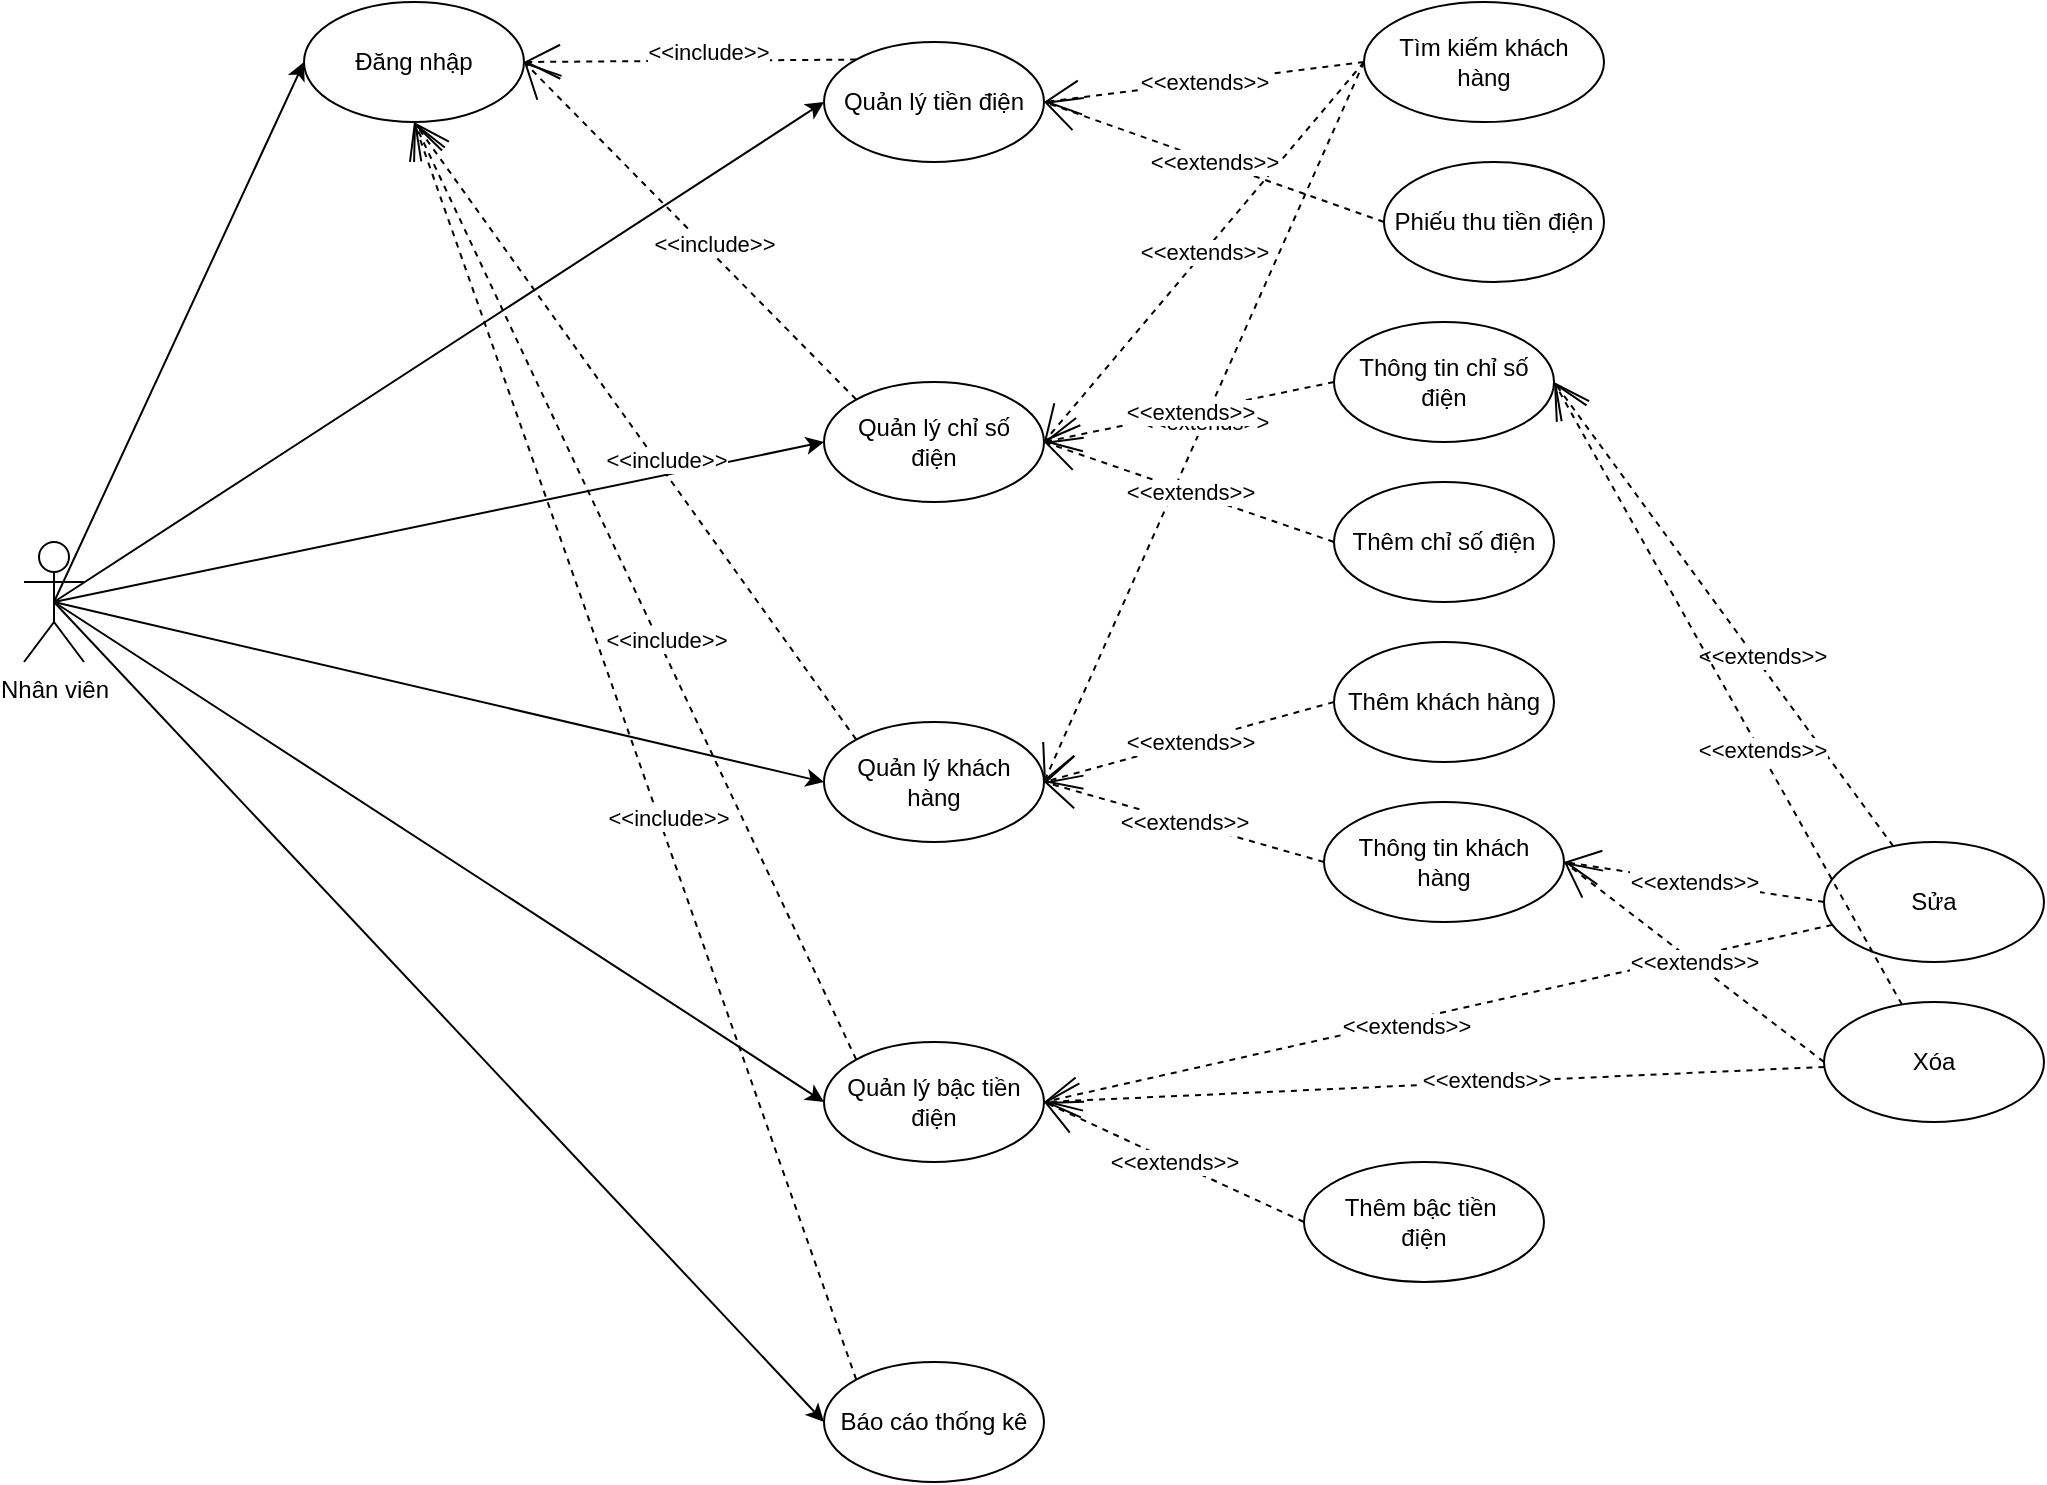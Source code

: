 <mxfile version="13.2.4" type="device"><diagram id="pIy16TiTUUixNTnTnUWT" name="Trang-1"><mxGraphModel dx="2272" dy="822" grid="1" gridSize="10" guides="1" tooltips="1" connect="1" arrows="1" fold="1" page="1" pageScale="1" pageWidth="850" pageHeight="1100" math="0" shadow="0"><root><mxCell id="0"/><mxCell id="1" parent="0"/><mxCell id="5MiiflIY_gDJXZviEeZv-1" value="Nhân viên&lt;br&gt;" style="shape=umlActor;verticalLabelPosition=bottom;labelBackgroundColor=#ffffff;verticalAlign=top;html=1;outlineConnect=0;" vertex="1" parent="1"><mxGeometry x="-100" y="290" width="30" height="60" as="geometry"/></mxCell><mxCell id="5MiiflIY_gDJXZviEeZv-2" value="Đăng nhập" style="ellipse;whiteSpace=wrap;html=1;" vertex="1" parent="1"><mxGeometry x="40" y="20" width="110" height="60" as="geometry"/></mxCell><mxCell id="5MiiflIY_gDJXZviEeZv-5" value="" style="endArrow=classic;html=1;exitX=0.5;exitY=0.5;exitDx=0;exitDy=0;exitPerimeter=0;entryX=0;entryY=0.5;entryDx=0;entryDy=0;" edge="1" parent="1" source="5MiiflIY_gDJXZviEeZv-1" target="5MiiflIY_gDJXZviEeZv-2"><mxGeometry width="50" height="50" relative="1" as="geometry"><mxPoint x="400" y="240" as="sourcePoint"/><mxPoint x="450" y="190" as="targetPoint"/></mxGeometry></mxCell><mxCell id="5MiiflIY_gDJXZviEeZv-7" value="Quản lý tiền điện" style="ellipse;whiteSpace=wrap;html=1;" vertex="1" parent="1"><mxGeometry x="300" y="40" width="110" height="60" as="geometry"/></mxCell><mxCell id="5MiiflIY_gDJXZviEeZv-8" value="Quản lý chỉ số &lt;br&gt;điện" style="ellipse;whiteSpace=wrap;html=1;" vertex="1" parent="1"><mxGeometry x="300" y="210" width="110" height="60" as="geometry"/></mxCell><mxCell id="5MiiflIY_gDJXZviEeZv-9" value="Quản lý khách &lt;br&gt;hàng" style="ellipse;whiteSpace=wrap;html=1;" vertex="1" parent="1"><mxGeometry x="300" y="380" width="110" height="60" as="geometry"/></mxCell><mxCell id="5MiiflIY_gDJXZviEeZv-10" value="Quản lý bậc tiền điện" style="ellipse;whiteSpace=wrap;html=1;" vertex="1" parent="1"><mxGeometry x="300" y="540" width="110" height="60" as="geometry"/></mxCell><mxCell id="5MiiflIY_gDJXZviEeZv-11" value="" style="endArrow=classic;html=1;exitX=0.5;exitY=0.5;exitDx=0;exitDy=0;exitPerimeter=0;entryX=0;entryY=0.5;entryDx=0;entryDy=0;" edge="1" parent="1" source="5MiiflIY_gDJXZviEeZv-1" target="5MiiflIY_gDJXZviEeZv-7"><mxGeometry width="50" height="50" relative="1" as="geometry"><mxPoint x="400" y="240" as="sourcePoint"/><mxPoint x="450" y="190" as="targetPoint"/></mxGeometry></mxCell><mxCell id="5MiiflIY_gDJXZviEeZv-12" value="" style="endArrow=classic;html=1;exitX=0.5;exitY=0.5;exitDx=0;exitDy=0;exitPerimeter=0;entryX=0;entryY=0.5;entryDx=0;entryDy=0;" edge="1" parent="1" source="5MiiflIY_gDJXZviEeZv-1" target="5MiiflIY_gDJXZviEeZv-8"><mxGeometry width="50" height="50" relative="1" as="geometry"><mxPoint x="95" y="360" as="sourcePoint"/><mxPoint x="310" y="240" as="targetPoint"/></mxGeometry></mxCell><mxCell id="5MiiflIY_gDJXZviEeZv-14" value="" style="endArrow=classic;html=1;exitX=0.5;exitY=0.5;exitDx=0;exitDy=0;exitPerimeter=0;entryX=0;entryY=0.5;entryDx=0;entryDy=0;" edge="1" parent="1" source="5MiiflIY_gDJXZviEeZv-1" target="5MiiflIY_gDJXZviEeZv-9"><mxGeometry width="50" height="50" relative="1" as="geometry"><mxPoint x="105" y="370" as="sourcePoint"/><mxPoint x="320" y="250" as="targetPoint"/></mxGeometry></mxCell><mxCell id="5MiiflIY_gDJXZviEeZv-15" value="" style="endArrow=classic;html=1;exitX=0.5;exitY=0.5;exitDx=0;exitDy=0;exitPerimeter=0;entryX=0;entryY=0.5;entryDx=0;entryDy=0;" edge="1" parent="1" source="5MiiflIY_gDJXZviEeZv-1" target="5MiiflIY_gDJXZviEeZv-10"><mxGeometry width="50" height="50" relative="1" as="geometry"><mxPoint x="115" y="380" as="sourcePoint"/><mxPoint x="330" y="260" as="targetPoint"/></mxGeometry></mxCell><mxCell id="5MiiflIY_gDJXZviEeZv-17" value="Báo cáo thống kê" style="ellipse;whiteSpace=wrap;html=1;" vertex="1" parent="1"><mxGeometry x="300" y="700" width="110" height="60" as="geometry"/></mxCell><mxCell id="5MiiflIY_gDJXZviEeZv-18" value="" style="endArrow=classic;html=1;exitX=0.5;exitY=0.5;exitDx=0;exitDy=0;exitPerimeter=0;entryX=0;entryY=0.5;entryDx=0;entryDy=0;" edge="1" parent="1" source="5MiiflIY_gDJXZviEeZv-1" target="5MiiflIY_gDJXZviEeZv-17"><mxGeometry width="50" height="50" relative="1" as="geometry"><mxPoint x="400" y="440" as="sourcePoint"/><mxPoint x="450" y="390" as="targetPoint"/></mxGeometry></mxCell><mxCell id="5MiiflIY_gDJXZviEeZv-19" value="Tìm kiếm khách &lt;br&gt;hàng" style="ellipse;whiteSpace=wrap;html=1;" vertex="1" parent="1"><mxGeometry x="570" y="20" width="120" height="60" as="geometry"/></mxCell><mxCell id="5MiiflIY_gDJXZviEeZv-21" value="&amp;lt;&amp;lt;extends&amp;gt;&amp;gt;" style="endArrow=open;endSize=16;endFill=0;html=1;exitX=0;exitY=0.5;exitDx=0;exitDy=0;entryX=1;entryY=0.5;entryDx=0;entryDy=0;dashed=1;" edge="1" parent="1" source="5MiiflIY_gDJXZviEeZv-19" target="5MiiflIY_gDJXZviEeZv-7"><mxGeometry width="160" relative="1" as="geometry"><mxPoint x="510" y="420" as="sourcePoint"/><mxPoint x="670" y="420" as="targetPoint"/></mxGeometry></mxCell><mxCell id="5MiiflIY_gDJXZviEeZv-22" value="&amp;lt;&amp;lt;extends&amp;gt;&amp;gt;" style="endArrow=open;endSize=16;endFill=0;html=1;exitX=0;exitY=0.5;exitDx=0;exitDy=0;entryX=1;entryY=0.5;entryDx=0;entryDy=0;dashed=1;" edge="1" parent="1" source="5MiiflIY_gDJXZviEeZv-19" target="5MiiflIY_gDJXZviEeZv-8"><mxGeometry width="160" relative="1" as="geometry"><mxPoint x="560" y="200" as="sourcePoint"/><mxPoint x="420" y="240" as="targetPoint"/></mxGeometry></mxCell><mxCell id="5MiiflIY_gDJXZviEeZv-23" value="&amp;lt;&amp;lt;extends&amp;gt;&amp;gt;" style="endArrow=open;endSize=16;endFill=0;html=1;exitX=0;exitY=0.5;exitDx=0;exitDy=0;entryX=1;entryY=0.5;entryDx=0;entryDy=0;dashed=1;" edge="1" parent="1" source="5MiiflIY_gDJXZviEeZv-19" target="5MiiflIY_gDJXZviEeZv-9"><mxGeometry width="160" relative="1" as="geometry"><mxPoint x="570" y="210" as="sourcePoint"/><mxPoint x="430" y="250" as="targetPoint"/></mxGeometry></mxCell><mxCell id="5MiiflIY_gDJXZviEeZv-24" value="&amp;lt;&amp;lt;include&amp;gt;&amp;gt;" style="endArrow=open;endSize=16;endFill=0;html=1;exitX=0;exitY=0;exitDx=0;exitDy=0;entryX=1;entryY=0.5;entryDx=0;entryDy=0;dashed=1;" edge="1" parent="1" source="5MiiflIY_gDJXZviEeZv-7" target="5MiiflIY_gDJXZviEeZv-2"><mxGeometry x="-0.11" y="-4" width="160" relative="1" as="geometry"><mxPoint x="580" y="220" as="sourcePoint"/><mxPoint x="440" y="260" as="targetPoint"/><mxPoint as="offset"/></mxGeometry></mxCell><mxCell id="5MiiflIY_gDJXZviEeZv-25" value="&amp;lt;&amp;lt;include&amp;gt;&amp;gt;" style="endArrow=open;endSize=16;endFill=0;html=1;exitX=0;exitY=0;exitDx=0;exitDy=0;entryX=1;entryY=0.5;entryDx=0;entryDy=0;dashed=1;" edge="1" parent="1" source="5MiiflIY_gDJXZviEeZv-8" target="5MiiflIY_gDJXZviEeZv-2"><mxGeometry x="-0.11" y="-4" width="160" relative="1" as="geometry"><mxPoint x="326.109" y="218.787" as="sourcePoint"/><mxPoint x="195" y="140" as="targetPoint"/><mxPoint as="offset"/></mxGeometry></mxCell><mxCell id="5MiiflIY_gDJXZviEeZv-26" value="&amp;lt;&amp;lt;include&amp;gt;&amp;gt;" style="endArrow=open;endSize=16;endFill=0;html=1;exitX=0;exitY=0;exitDx=0;exitDy=0;entryX=0.5;entryY=1;entryDx=0;entryDy=0;dashed=1;" edge="1" parent="1" source="5MiiflIY_gDJXZviEeZv-9" target="5MiiflIY_gDJXZviEeZv-2"><mxGeometry x="-0.11" y="-4" width="160" relative="1" as="geometry"><mxPoint x="336.109" y="228.787" as="sourcePoint"/><mxPoint x="205" y="150" as="targetPoint"/><mxPoint as="offset"/></mxGeometry></mxCell><mxCell id="5MiiflIY_gDJXZviEeZv-27" value="&amp;lt;&amp;lt;include&amp;gt;&amp;gt;" style="endArrow=open;endSize=16;endFill=0;html=1;exitX=0;exitY=0;exitDx=0;exitDy=0;entryX=0.5;entryY=1;entryDx=0;entryDy=0;dashed=1;" edge="1" parent="1" source="5MiiflIY_gDJXZviEeZv-10" target="5MiiflIY_gDJXZviEeZv-2"><mxGeometry x="-0.11" y="-4" width="160" relative="1" as="geometry"><mxPoint x="299.999" y="448.787" as="sourcePoint"/><mxPoint x="168.89" y="370" as="targetPoint"/><mxPoint as="offset"/></mxGeometry></mxCell><mxCell id="5MiiflIY_gDJXZviEeZv-28" value="&amp;lt;&amp;lt;include&amp;gt;&amp;gt;" style="endArrow=open;endSize=16;endFill=0;html=1;exitX=0;exitY=0;exitDx=0;exitDy=0;entryX=0.5;entryY=1;entryDx=0;entryDy=0;dashed=1;" edge="1" parent="1" source="5MiiflIY_gDJXZviEeZv-17" target="5MiiflIY_gDJXZviEeZv-2"><mxGeometry x="-0.11" y="-4" width="160" relative="1" as="geometry"><mxPoint x="356.109" y="248.787" as="sourcePoint"/><mxPoint x="225" y="170" as="targetPoint"/><mxPoint as="offset"/></mxGeometry></mxCell><mxCell id="5MiiflIY_gDJXZviEeZv-29" value="Phiếu thu tiền điện" style="ellipse;whiteSpace=wrap;html=1;" vertex="1" parent="1"><mxGeometry x="580" y="100" width="110" height="60" as="geometry"/></mxCell><mxCell id="5MiiflIY_gDJXZviEeZv-32" value="&amp;lt;&amp;lt;extends&amp;gt;&amp;gt;" style="endArrow=open;endSize=16;endFill=0;html=1;exitX=0;exitY=0.5;exitDx=0;exitDy=0;entryX=1;entryY=0.5;entryDx=0;entryDy=0;dashed=1;" edge="1" parent="1" source="5MiiflIY_gDJXZviEeZv-29" target="5MiiflIY_gDJXZviEeZv-7"><mxGeometry width="160" relative="1" as="geometry"><mxPoint x="570" y="290" as="sourcePoint"/><mxPoint x="420" y="240" as="targetPoint"/></mxGeometry></mxCell><mxCell id="5MiiflIY_gDJXZviEeZv-33" value="Thêm chỉ số điện" style="ellipse;whiteSpace=wrap;html=1;" vertex="1" parent="1"><mxGeometry x="555" y="260" width="110" height="60" as="geometry"/></mxCell><mxCell id="5MiiflIY_gDJXZviEeZv-34" value="&amp;lt;&amp;lt;extends&amp;gt;&amp;gt;" style="endArrow=open;endSize=16;endFill=0;html=1;exitX=0;exitY=0.5;exitDx=0;exitDy=0;entryX=1;entryY=0.5;entryDx=0;entryDy=0;dashed=1;" edge="1" parent="1" source="5MiiflIY_gDJXZviEeZv-33" target="5MiiflIY_gDJXZviEeZv-8"><mxGeometry width="160" relative="1" as="geometry"><mxPoint x="556.11" y="510" as="sourcePoint"/><mxPoint x="380.001" y="428.787" as="targetPoint"/></mxGeometry></mxCell><mxCell id="5MiiflIY_gDJXZviEeZv-36" value="Thêm khách hàng" style="ellipse;whiteSpace=wrap;html=1;" vertex="1" parent="1"><mxGeometry x="555" y="340" width="110" height="60" as="geometry"/></mxCell><mxCell id="5MiiflIY_gDJXZviEeZv-37" value="&amp;lt;&amp;lt;extends&amp;gt;&amp;gt;" style="endArrow=open;endSize=16;endFill=0;html=1;exitX=0;exitY=0.5;exitDx=0;exitDy=0;entryX=1;entryY=0.5;entryDx=0;entryDy=0;dashed=1;" edge="1" parent="1" source="5MiiflIY_gDJXZviEeZv-36" target="5MiiflIY_gDJXZviEeZv-9"><mxGeometry width="160" relative="1" as="geometry"><mxPoint x="556.11" y="590" as="sourcePoint"/><mxPoint x="380.001" y="508.787" as="targetPoint"/></mxGeometry></mxCell><mxCell id="5MiiflIY_gDJXZviEeZv-38" value="Thêm bậc tiền&amp;nbsp;&lt;br&gt;điện" style="ellipse;whiteSpace=wrap;html=1;" vertex="1" parent="1"><mxGeometry x="540" y="600" width="120" height="60" as="geometry"/></mxCell><mxCell id="5MiiflIY_gDJXZviEeZv-39" value="&amp;lt;&amp;lt;extends&amp;gt;&amp;gt;" style="endArrow=open;endSize=16;endFill=0;html=1;exitX=0;exitY=0.5;exitDx=0;exitDy=0;entryX=1;entryY=0.5;entryDx=0;entryDy=0;dashed=1;" edge="1" parent="1" source="5MiiflIY_gDJXZviEeZv-38" target="5MiiflIY_gDJXZviEeZv-10"><mxGeometry width="160" relative="1" as="geometry"><mxPoint x="556.11" y="676" as="sourcePoint"/><mxPoint x="380.001" y="594.787" as="targetPoint"/></mxGeometry></mxCell><mxCell id="5MiiflIY_gDJXZviEeZv-42" value="Thông tin khách &lt;br&gt;hàng" style="ellipse;whiteSpace=wrap;html=1;" vertex="1" parent="1"><mxGeometry x="550" y="420" width="120" height="60" as="geometry"/></mxCell><mxCell id="5MiiflIY_gDJXZviEeZv-43" value="&amp;lt;&amp;lt;extends&amp;gt;&amp;gt;" style="endArrow=open;endSize=16;endFill=0;html=1;exitX=0;exitY=0.5;exitDx=0;exitDy=0;entryX=1;entryY=0.5;entryDx=0;entryDy=0;dashed=1;" edge="1" parent="1" source="5MiiflIY_gDJXZviEeZv-42" target="5MiiflIY_gDJXZviEeZv-9"><mxGeometry width="160" relative="1" as="geometry"><mxPoint x="556.11" y="690" as="sourcePoint"/><mxPoint x="410.0" y="510.0" as="targetPoint"/></mxGeometry></mxCell><mxCell id="5MiiflIY_gDJXZviEeZv-48" style="edgeStyle=none;orthogonalLoop=1;jettySize=auto;html=1;entryX=1;entryY=0.5;entryDx=0;entryDy=0;dashed=1;endArrow=open;endFill=0;endSize=16;" edge="1" parent="1" source="5MiiflIY_gDJXZviEeZv-44" target="5MiiflIY_gDJXZviEeZv-10"><mxGeometry relative="1" as="geometry"/></mxCell><mxCell id="5MiiflIY_gDJXZviEeZv-50" value="&amp;lt;&amp;lt;extends&amp;gt;&amp;gt;" style="edgeLabel;html=1;align=center;verticalAlign=middle;resizable=0;points=[];" vertex="1" connectable="0" parent="5MiiflIY_gDJXZviEeZv-48"><mxGeometry x="0.084" y="2" relative="1" as="geometry"><mxPoint as="offset"/></mxGeometry></mxCell><mxCell id="5MiiflIY_gDJXZviEeZv-55" style="edgeStyle=none;orthogonalLoop=1;jettySize=auto;html=1;entryX=1;entryY=0.5;entryDx=0;entryDy=0;dashed=1;endArrow=open;endFill=0;endSize=16;" edge="1" parent="1" source="5MiiflIY_gDJXZviEeZv-44" target="5MiiflIY_gDJXZviEeZv-53"><mxGeometry relative="1" as="geometry"/></mxCell><mxCell id="5MiiflIY_gDJXZviEeZv-57" value="&amp;lt;&amp;lt;extends&amp;gt;&amp;gt;" style="edgeLabel;html=1;align=center;verticalAlign=middle;resizable=0;points=[];" vertex="1" connectable="0" parent="5MiiflIY_gDJXZviEeZv-55"><mxGeometry x="-0.196" y="-3" relative="1" as="geometry"><mxPoint as="offset"/></mxGeometry></mxCell><mxCell id="5MiiflIY_gDJXZviEeZv-44" value="Sửa" style="ellipse;whiteSpace=wrap;html=1;" vertex="1" parent="1"><mxGeometry x="800" y="440" width="110" height="60" as="geometry"/></mxCell><mxCell id="5MiiflIY_gDJXZviEeZv-51" style="edgeStyle=none;orthogonalLoop=1;jettySize=auto;html=1;entryX=1;entryY=0.5;entryDx=0;entryDy=0;dashed=1;endArrow=open;endFill=0;endSize=16;" edge="1" parent="1" source="5MiiflIY_gDJXZviEeZv-45" target="5MiiflIY_gDJXZviEeZv-10"><mxGeometry relative="1" as="geometry"/></mxCell><mxCell id="5MiiflIY_gDJXZviEeZv-52" value="&amp;lt;&amp;lt;extends&amp;gt;&amp;gt;" style="edgeLabel;html=1;align=center;verticalAlign=middle;resizable=0;points=[];" vertex="1" connectable="0" parent="5MiiflIY_gDJXZviEeZv-51"><mxGeometry x="-0.129" y="-1" relative="1" as="geometry"><mxPoint as="offset"/></mxGeometry></mxCell><mxCell id="5MiiflIY_gDJXZviEeZv-56" style="edgeStyle=none;orthogonalLoop=1;jettySize=auto;html=1;entryX=1;entryY=0.5;entryDx=0;entryDy=0;dashed=1;endArrow=open;endFill=0;endSize=16;" edge="1" parent="1" source="5MiiflIY_gDJXZviEeZv-45" target="5MiiflIY_gDJXZviEeZv-53"><mxGeometry relative="1" as="geometry"/></mxCell><mxCell id="5MiiflIY_gDJXZviEeZv-58" value="&amp;lt;&amp;lt;extends&amp;gt;&amp;gt;" style="edgeLabel;html=1;align=center;verticalAlign=middle;resizable=0;points=[];" vertex="1" connectable="0" parent="5MiiflIY_gDJXZviEeZv-56"><mxGeometry x="-0.18" y="-1" relative="1" as="geometry"><mxPoint as="offset"/></mxGeometry></mxCell><mxCell id="5MiiflIY_gDJXZviEeZv-45" value="Xóa" style="ellipse;whiteSpace=wrap;html=1;" vertex="1" parent="1"><mxGeometry x="800" y="520" width="110" height="60" as="geometry"/></mxCell><mxCell id="5MiiflIY_gDJXZviEeZv-46" value="&amp;lt;&amp;lt;extends&amp;gt;&amp;gt;" style="endArrow=open;endSize=16;endFill=0;html=1;exitX=0;exitY=0.5;exitDx=0;exitDy=0;entryX=1;entryY=0.5;entryDx=0;entryDy=0;dashed=1;" edge="1" parent="1" source="5MiiflIY_gDJXZviEeZv-44" target="5MiiflIY_gDJXZviEeZv-42"><mxGeometry width="160" relative="1" as="geometry"><mxPoint x="810.0" y="370" as="sourcePoint"/><mxPoint x="670.0" y="430" as="targetPoint"/></mxGeometry></mxCell><mxCell id="5MiiflIY_gDJXZviEeZv-47" value="&amp;lt;&amp;lt;extends&amp;gt;&amp;gt;" style="endArrow=open;endSize=16;endFill=0;html=1;exitX=0;exitY=0.5;exitDx=0;exitDy=0;entryX=1;entryY=0.5;entryDx=0;entryDy=0;dashed=1;" edge="1" parent="1" source="5MiiflIY_gDJXZviEeZv-45" target="5MiiflIY_gDJXZviEeZv-42"><mxGeometry width="160" relative="1" as="geometry"><mxPoint x="570.0" y="370" as="sourcePoint"/><mxPoint x="430.0" y="430" as="targetPoint"/></mxGeometry></mxCell><mxCell id="5MiiflIY_gDJXZviEeZv-53" value="Thông tin chỉ số&lt;br&gt;điện" style="ellipse;whiteSpace=wrap;html=1;" vertex="1" parent="1"><mxGeometry x="555" y="180" width="110" height="60" as="geometry"/></mxCell><mxCell id="5MiiflIY_gDJXZviEeZv-54" value="&amp;lt;&amp;lt;extends&amp;gt;&amp;gt;" style="endArrow=open;endSize=16;endFill=0;html=1;exitX=0;exitY=0.5;exitDx=0;exitDy=0;entryX=1;entryY=0.5;entryDx=0;entryDy=0;dashed=1;" edge="1" parent="1" source="5MiiflIY_gDJXZviEeZv-53" target="5MiiflIY_gDJXZviEeZv-8"><mxGeometry width="160" relative="1" as="geometry"><mxPoint x="565.0" y="300" as="sourcePoint"/><mxPoint x="420.0" y="250.0" as="targetPoint"/></mxGeometry></mxCell></root></mxGraphModel></diagram></mxfile>